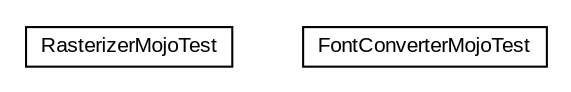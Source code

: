 #!/usr/local/bin/dot
#
# Class diagram 
# Generated by UMLGraph version R5_6-24-gf6e263 (http://www.umlgraph.org/)
#

digraph G {
	edge [fontname="arial",fontsize=10,labelfontname="arial",labelfontsize=10];
	node [fontname="arial",fontsize=10,shape=plaintext];
	nodesep=0.25;
	ranksep=0.5;
	// net.trajano.batik.test.RasterizerMojoTest
	c0 [label=<<table title="net.trajano.batik.test.RasterizerMojoTest" border="0" cellborder="1" cellspacing="0" cellpadding="2" port="p" href="./RasterizerMojoTest.html">
		<tr><td><table border="0" cellspacing="0" cellpadding="1">
<tr><td align="center" balign="center"> RasterizerMojoTest </td></tr>
		</table></td></tr>
		</table>>, URL="./RasterizerMojoTest.html", fontname="arial", fontcolor="black", fontsize=10.0];
	// net.trajano.batik.test.FontConverterMojoTest
	c1 [label=<<table title="net.trajano.batik.test.FontConverterMojoTest" border="0" cellborder="1" cellspacing="0" cellpadding="2" port="p" href="./FontConverterMojoTest.html">
		<tr><td><table border="0" cellspacing="0" cellpadding="1">
<tr><td align="center" balign="center"> FontConverterMojoTest </td></tr>
		</table></td></tr>
		</table>>, URL="./FontConverterMojoTest.html", fontname="arial", fontcolor="black", fontsize=10.0];
}

